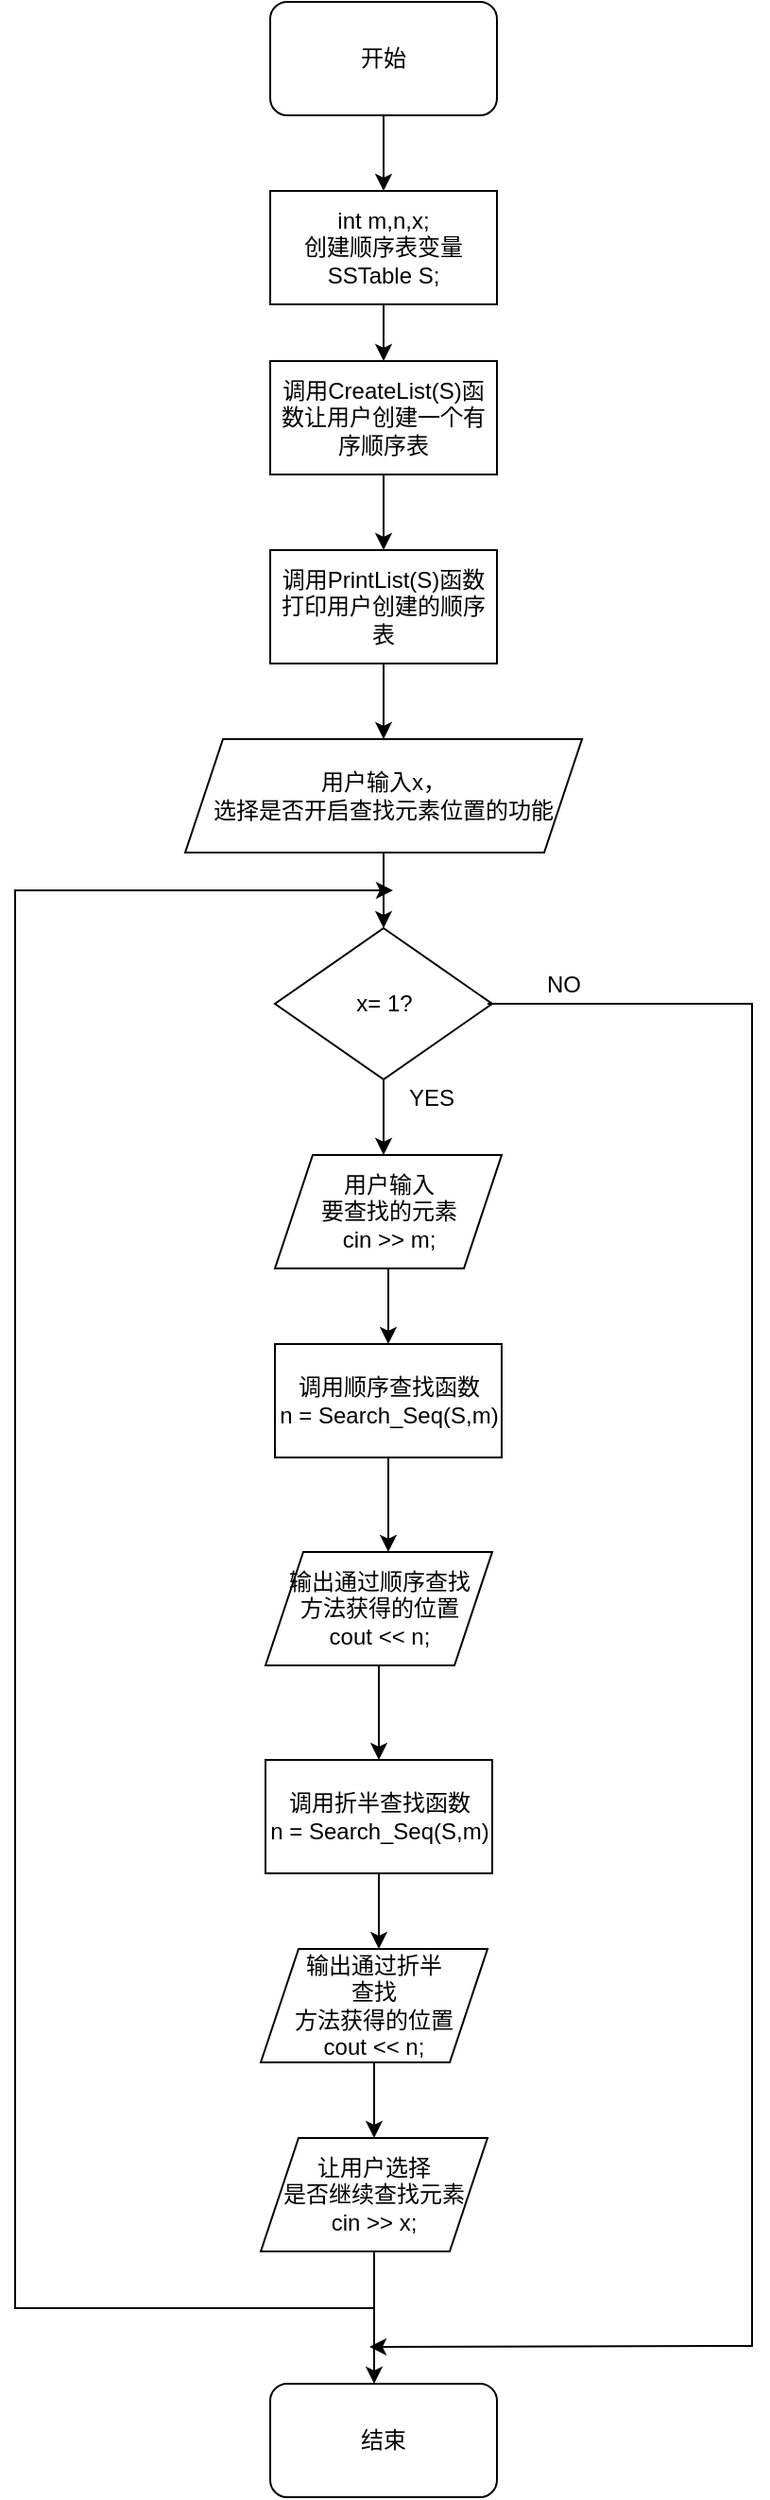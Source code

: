 <mxfile version="18.0.3" type="github" pages="2">
  <diagram id="hX0cLLhsIg15vovOlAri" name="Page-1">
    <mxGraphModel dx="509" dy="516" grid="1" gridSize="10" guides="1" tooltips="1" connect="1" arrows="1" fold="1" page="1" pageScale="1" pageWidth="850" pageHeight="1100" math="0" shadow="0">
      <root>
        <mxCell id="0" />
        <mxCell id="1" parent="0" />
        <mxCell id="_J3tpqTy27Nn0ZPneku6-3" value="" style="edgeStyle=orthogonalEdgeStyle;rounded=0;orthogonalLoop=1;jettySize=auto;html=1;" edge="1" parent="1" source="_J3tpqTy27Nn0ZPneku6-1">
          <mxGeometry relative="1" as="geometry">
            <mxPoint x="365" y="110" as="targetPoint" />
          </mxGeometry>
        </mxCell>
        <mxCell id="_J3tpqTy27Nn0ZPneku6-1" value="开始" style="rounded=1;whiteSpace=wrap;html=1;" vertex="1" parent="1">
          <mxGeometry x="305" y="10" width="120" height="60" as="geometry" />
        </mxCell>
        <mxCell id="_J3tpqTy27Nn0ZPneku6-6" value="" style="edgeStyle=orthogonalEdgeStyle;rounded=0;orthogonalLoop=1;jettySize=auto;html=1;" edge="1" parent="1" source="_J3tpqTy27Nn0ZPneku6-4" target="_J3tpqTy27Nn0ZPneku6-5">
          <mxGeometry relative="1" as="geometry" />
        </mxCell>
        <mxCell id="_J3tpqTy27Nn0ZPneku6-4" value="int m,n,x;&lt;br&gt;创建顺序表变量SSTable S;" style="rounded=0;whiteSpace=wrap;html=1;" vertex="1" parent="1">
          <mxGeometry x="305" y="110" width="120" height="60" as="geometry" />
        </mxCell>
        <mxCell id="_J3tpqTy27Nn0ZPneku6-8" value="" style="edgeStyle=orthogonalEdgeStyle;rounded=0;orthogonalLoop=1;jettySize=auto;html=1;" edge="1" parent="1" source="_J3tpqTy27Nn0ZPneku6-5" target="_J3tpqTy27Nn0ZPneku6-7">
          <mxGeometry relative="1" as="geometry" />
        </mxCell>
        <mxCell id="_J3tpqTy27Nn0ZPneku6-5" value="调用CreateList(S)函数让用户创建一个有序顺序表" style="rounded=0;whiteSpace=wrap;html=1;" vertex="1" parent="1">
          <mxGeometry x="305" y="200" width="120" height="60" as="geometry" />
        </mxCell>
        <mxCell id="_J3tpqTy27Nn0ZPneku6-10" value="" style="edgeStyle=orthogonalEdgeStyle;rounded=0;orthogonalLoop=1;jettySize=auto;html=1;" edge="1" parent="1" source="_J3tpqTy27Nn0ZPneku6-7">
          <mxGeometry relative="1" as="geometry">
            <mxPoint x="365" y="400" as="targetPoint" />
          </mxGeometry>
        </mxCell>
        <mxCell id="_J3tpqTy27Nn0ZPneku6-7" value="调用PrintList(S)函数打印用户创建的顺序表" style="rounded=0;whiteSpace=wrap;html=1;" vertex="1" parent="1">
          <mxGeometry x="305" y="300" width="120" height="60" as="geometry" />
        </mxCell>
        <mxCell id="_J3tpqTy27Nn0ZPneku6-13" value="" style="edgeStyle=orthogonalEdgeStyle;rounded=0;orthogonalLoop=1;jettySize=auto;html=1;" edge="1" parent="1" source="_J3tpqTy27Nn0ZPneku6-11" target="_J3tpqTy27Nn0ZPneku6-12">
          <mxGeometry relative="1" as="geometry" />
        </mxCell>
        <mxCell id="_J3tpqTy27Nn0ZPneku6-11" value="用户输入x，&lt;br&gt;选择是否开启查找元素位置的功能" style="shape=parallelogram;perimeter=parallelogramPerimeter;whiteSpace=wrap;html=1;fixedSize=1;" vertex="1" parent="1">
          <mxGeometry x="260" y="400" width="210" height="60" as="geometry" />
        </mxCell>
        <mxCell id="_J3tpqTy27Nn0ZPneku6-15" value="" style="edgeStyle=orthogonalEdgeStyle;rounded=0;orthogonalLoop=1;jettySize=auto;html=1;" edge="1" parent="1" source="_J3tpqTy27Nn0ZPneku6-12">
          <mxGeometry relative="1" as="geometry">
            <mxPoint x="365" y="620" as="targetPoint" />
          </mxGeometry>
        </mxCell>
        <mxCell id="_J3tpqTy27Nn0ZPneku6-12" value="x= 1?" style="rhombus;whiteSpace=wrap;html=1;" vertex="1" parent="1">
          <mxGeometry x="307.5" y="500" width="115" height="80" as="geometry" />
        </mxCell>
        <mxCell id="_J3tpqTy27Nn0ZPneku6-18" value="" style="edgeStyle=orthogonalEdgeStyle;rounded=0;orthogonalLoop=1;jettySize=auto;html=1;" edge="1" parent="1" source="_J3tpqTy27Nn0ZPneku6-16" target="_J3tpqTy27Nn0ZPneku6-17">
          <mxGeometry relative="1" as="geometry" />
        </mxCell>
        <mxCell id="_J3tpqTy27Nn0ZPneku6-16" value="用户输入&lt;br&gt;要查找的元素&lt;br&gt;cin &amp;gt;&amp;gt; m;" style="shape=parallelogram;perimeter=parallelogramPerimeter;whiteSpace=wrap;html=1;fixedSize=1;" vertex="1" parent="1">
          <mxGeometry x="307.5" y="620" width="120" height="60" as="geometry" />
        </mxCell>
        <mxCell id="_J3tpqTy27Nn0ZPneku6-20" value="" style="edgeStyle=orthogonalEdgeStyle;rounded=0;orthogonalLoop=1;jettySize=auto;html=1;" edge="1" parent="1" source="_J3tpqTy27Nn0ZPneku6-17">
          <mxGeometry relative="1" as="geometry">
            <mxPoint x="367.5" y="830" as="targetPoint" />
          </mxGeometry>
        </mxCell>
        <mxCell id="_J3tpqTy27Nn0ZPneku6-17" value="调用顺序查找函数&lt;br&gt;n = Search_Seq(S,m)" style="whiteSpace=wrap;html=1;" vertex="1" parent="1">
          <mxGeometry x="307.5" y="720" width="120" height="60" as="geometry" />
        </mxCell>
        <mxCell id="_J3tpqTy27Nn0ZPneku6-23" value="" style="edgeStyle=orthogonalEdgeStyle;rounded=0;orthogonalLoop=1;jettySize=auto;html=1;" edge="1" parent="1" source="_J3tpqTy27Nn0ZPneku6-21" target="_J3tpqTy27Nn0ZPneku6-22">
          <mxGeometry relative="1" as="geometry" />
        </mxCell>
        <mxCell id="_J3tpqTy27Nn0ZPneku6-21" value="输出通过顺序查找&lt;br&gt;方法获得的位置&lt;br&gt;cout &amp;lt;&amp;lt; n;" style="shape=parallelogram;perimeter=parallelogramPerimeter;whiteSpace=wrap;html=1;fixedSize=1;" vertex="1" parent="1">
          <mxGeometry x="302.5" y="830" width="120" height="60" as="geometry" />
        </mxCell>
        <mxCell id="_J3tpqTy27Nn0ZPneku6-25" value="" style="edgeStyle=orthogonalEdgeStyle;rounded=0;orthogonalLoop=1;jettySize=auto;html=1;" edge="1" parent="1" source="_J3tpqTy27Nn0ZPneku6-22">
          <mxGeometry relative="1" as="geometry">
            <mxPoint x="362.5" y="1040" as="targetPoint" />
          </mxGeometry>
        </mxCell>
        <mxCell id="_J3tpqTy27Nn0ZPneku6-22" value="&lt;span style=&quot;&quot;&gt;调用折半查找函数&lt;br&gt;n = Search_Seq(S,m)&lt;/span&gt;" style="whiteSpace=wrap;html=1;" vertex="1" parent="1">
          <mxGeometry x="302.5" y="940" width="120" height="60" as="geometry" />
        </mxCell>
        <mxCell id="_J3tpqTy27Nn0ZPneku6-28" value="" style="edgeStyle=orthogonalEdgeStyle;rounded=0;orthogonalLoop=1;jettySize=auto;html=1;" edge="1" parent="1" source="_J3tpqTy27Nn0ZPneku6-26" target="_J3tpqTy27Nn0ZPneku6-27">
          <mxGeometry relative="1" as="geometry" />
        </mxCell>
        <mxCell id="_J3tpqTy27Nn0ZPneku6-26" value="&lt;span style=&quot;&quot;&gt;输出通过折半&lt;br&gt;查找&lt;/span&gt;&lt;br style=&quot;&quot;&gt;&lt;span style=&quot;&quot;&gt;方法获得的位置&lt;/span&gt;&lt;br style=&quot;&quot;&gt;&lt;span style=&quot;&quot;&gt;cout &amp;lt;&amp;lt; n;&lt;/span&gt;" style="shape=parallelogram;perimeter=parallelogramPerimeter;whiteSpace=wrap;html=1;fixedSize=1;" vertex="1" parent="1">
          <mxGeometry x="300" y="1040" width="120" height="60" as="geometry" />
        </mxCell>
        <mxCell id="_J3tpqTy27Nn0ZPneku6-30" value="" style="edgeStyle=orthogonalEdgeStyle;rounded=0;orthogonalLoop=1;jettySize=auto;html=1;" edge="1" parent="1" source="_J3tpqTy27Nn0ZPneku6-27">
          <mxGeometry relative="1" as="geometry">
            <mxPoint x="360" y="1270" as="targetPoint" />
          </mxGeometry>
        </mxCell>
        <mxCell id="_J3tpqTy27Nn0ZPneku6-27" value="让用户选择&lt;br&gt;是否继续查找元素&lt;br&gt;cin &amp;gt;&amp;gt; x;" style="shape=parallelogram;perimeter=parallelogramPerimeter;whiteSpace=wrap;html=1;fixedSize=1;" vertex="1" parent="1">
          <mxGeometry x="300" y="1140" width="120" height="60" as="geometry" />
        </mxCell>
        <mxCell id="_J3tpqTy27Nn0ZPneku6-31" value="" style="endArrow=classic;html=1;rounded=0;" edge="1" parent="1">
          <mxGeometry width="50" height="50" relative="1" as="geometry">
            <mxPoint x="360" y="1230" as="sourcePoint" />
            <mxPoint x="370" y="480" as="targetPoint" />
            <Array as="points">
              <mxPoint x="170" y="1230" />
              <mxPoint x="170" y="480" />
            </Array>
          </mxGeometry>
        </mxCell>
        <mxCell id="_J3tpqTy27Nn0ZPneku6-32" value="YES" style="text;html=1;resizable=0;autosize=1;align=center;verticalAlign=middle;points=[];fillColor=none;strokeColor=none;rounded=0;" vertex="1" parent="1">
          <mxGeometry x="370" y="580" width="40" height="20" as="geometry" />
        </mxCell>
        <mxCell id="_J3tpqTy27Nn0ZPneku6-35" value="结束" style="rounded=1;whiteSpace=wrap;html=1;" vertex="1" parent="1">
          <mxGeometry x="305" y="1270" width="120" height="60" as="geometry" />
        </mxCell>
        <mxCell id="_J3tpqTy27Nn0ZPneku6-36" value="" style="endArrow=classic;html=1;rounded=0;" edge="1" parent="1">
          <mxGeometry width="50" height="50" relative="1" as="geometry">
            <mxPoint x="420" y="540" as="sourcePoint" />
            <mxPoint x="357.5" y="1250.5" as="targetPoint" />
            <Array as="points">
              <mxPoint x="560" y="540" />
              <mxPoint x="560" y="740" />
              <mxPoint x="560" y="1000" />
              <mxPoint x="560" y="1250" />
            </Array>
          </mxGeometry>
        </mxCell>
        <mxCell id="_J3tpqTy27Nn0ZPneku6-37" value="NO" style="text;html=1;resizable=0;autosize=1;align=center;verticalAlign=middle;points=[];fillColor=none;strokeColor=none;rounded=0;" vertex="1" parent="1">
          <mxGeometry x="445" y="520" width="30" height="20" as="geometry" />
        </mxCell>
      </root>
    </mxGraphModel>
  </diagram>
  <diagram id="H4FP1YFkE6Yox1v6jNgQ" name="Page-2">
    <mxGraphModel dx="1278" dy="468" grid="1" gridSize="10" guides="1" tooltips="1" connect="1" arrows="1" fold="1" page="1" pageScale="1" pageWidth="850" pageHeight="1100" math="0" shadow="0">
      <root>
        <mxCell id="0" />
        <mxCell id="1" parent="0" />
        <mxCell id="zdv2PLglzBEC93wlYgOo-3" value="" style="edgeStyle=orthogonalEdgeStyle;rounded=0;orthogonalLoop=1;jettySize=auto;html=1;" edge="1" parent="1" source="zdv2PLglzBEC93wlYgOo-1">
          <mxGeometry relative="1" as="geometry">
            <mxPoint x="365" y="110" as="targetPoint" />
          </mxGeometry>
        </mxCell>
        <mxCell id="zdv2PLglzBEC93wlYgOo-1" value="开始" style="rounded=1;whiteSpace=wrap;html=1;" vertex="1" parent="1">
          <mxGeometry x="305" y="10" width="120" height="60" as="geometry" />
        </mxCell>
        <mxCell id="zdv2PLglzBEC93wlYgOo-6" value="" style="edgeStyle=orthogonalEdgeStyle;rounded=0;orthogonalLoop=1;jettySize=auto;html=1;" edge="1" parent="1" source="zdv2PLglzBEC93wlYgOo-4" target="zdv2PLglzBEC93wlYgOo-5">
          <mxGeometry relative="1" as="geometry" />
        </mxCell>
        <mxCell id="zdv2PLglzBEC93wlYgOo-4" value="用户输入预设&lt;br&gt;的内存大小&lt;br&gt;cin &amp;gt;&amp;gt; area" style="shape=parallelogram;perimeter=parallelogramPerimeter;whiteSpace=wrap;html=1;fixedSize=1;" vertex="1" parent="1">
          <mxGeometry x="305" y="110" width="120" height="60" as="geometry" />
        </mxCell>
        <mxCell id="zdv2PLglzBEC93wlYgOo-8" value="" style="edgeStyle=orthogonalEdgeStyle;rounded=0;orthogonalLoop=1;jettySize=auto;html=1;" edge="1" parent="1" source="zdv2PLglzBEC93wlYgOo-5">
          <mxGeometry relative="1" as="geometry">
            <mxPoint x="365" y="340" as="targetPoint" />
          </mxGeometry>
        </mxCell>
        <mxCell id="zdv2PLglzBEC93wlYgOo-5" value="area &amp;lt;= 0?" style="rhombus;whiteSpace=wrap;html=1;" vertex="1" parent="1">
          <mxGeometry x="302.5" y="210" width="125" height="80" as="geometry" />
        </mxCell>
        <mxCell id="zdv2PLglzBEC93wlYgOo-10" value="" style="endArrow=classic;html=1;rounded=0;" edge="1" parent="1">
          <mxGeometry width="50" height="50" relative="1" as="geometry">
            <mxPoint x="305" y="250" as="sourcePoint" />
            <mxPoint x="370" y="90" as="targetPoint" />
            <Array as="points">
              <mxPoint x="270" y="249.5" />
              <mxPoint x="270" y="90" />
            </Array>
          </mxGeometry>
        </mxCell>
        <mxCell id="zdv2PLglzBEC93wlYgOo-11" value="YES" style="text;html=1;resizable=0;autosize=1;align=center;verticalAlign=middle;points=[];fillColor=none;strokeColor=none;rounded=0;" vertex="1" parent="1">
          <mxGeometry x="270" y="220" width="40" height="20" as="geometry" />
        </mxCell>
        <mxCell id="zdv2PLglzBEC93wlYgOo-12" value="NO" style="text;html=1;resizable=0;autosize=1;align=center;verticalAlign=middle;points=[];fillColor=none;strokeColor=none;rounded=0;" vertex="1" parent="1">
          <mxGeometry x="365" y="300" width="30" height="20" as="geometry" />
        </mxCell>
        <mxCell id="zdv2PLglzBEC93wlYgOo-15" value="" style="edgeStyle=orthogonalEdgeStyle;rounded=0;orthogonalLoop=1;jettySize=auto;html=1;" edge="1" parent="1" source="zdv2PLglzBEC93wlYgOo-13" target="zdv2PLglzBEC93wlYgOo-14">
          <mxGeometry relative="1" as="geometry" />
        </mxCell>
        <mxCell id="zdv2PLglzBEC93wlYgOo-13" value="用户输入选择的动态分区算法&lt;br&gt;1.FFA&lt;br&gt;2.BFA&lt;br&gt;0:EXIT&lt;br&gt;cin &amp;gt; ch;" style="shape=parallelogram;perimeter=parallelogramPerimeter;whiteSpace=wrap;html=1;fixedSize=1;" vertex="1" parent="1">
          <mxGeometry x="220" y="340" width="280" height="80" as="geometry" />
        </mxCell>
        <mxCell id="zdv2PLglzBEC93wlYgOo-17" value="" style="edgeStyle=orthogonalEdgeStyle;rounded=0;orthogonalLoop=1;jettySize=auto;html=1;" edge="1" parent="1" source="zdv2PLglzBEC93wlYgOo-14" target="zdv2PLglzBEC93wlYgOo-16">
          <mxGeometry relative="1" as="geometry" />
        </mxCell>
        <mxCell id="zdv2PLglzBEC93wlYgOo-14" value="ch == 0?" style="rhombus;whiteSpace=wrap;html=1;" vertex="1" parent="1">
          <mxGeometry x="300" y="470" width="120" height="80" as="geometry" />
        </mxCell>
        <mxCell id="zdv2PLglzBEC93wlYgOo-64" value="" style="edgeStyle=orthogonalEdgeStyle;rounded=0;orthogonalLoop=1;jettySize=auto;html=1;" edge="1" parent="1" source="zdv2PLglzBEC93wlYgOo-16" target="zdv2PLglzBEC93wlYgOo-22">
          <mxGeometry relative="1" as="geometry" />
        </mxCell>
        <mxCell id="zdv2PLglzBEC93wlYgOo-16" value="调用Init(area)函数&lt;br&gt;初始化内存区域" style="whiteSpace=wrap;html=1;" vertex="1" parent="1">
          <mxGeometry x="300" y="610" width="120" height="60" as="geometry" />
        </mxCell>
        <mxCell id="zdv2PLglzBEC93wlYgOo-25" value="" style="edgeStyle=orthogonalEdgeStyle;rounded=0;orthogonalLoop=1;jettySize=auto;html=1;" edge="1" parent="1" source="zdv2PLglzBEC93wlYgOo-22" target="zdv2PLglzBEC93wlYgOo-24">
          <mxGeometry relative="1" as="geometry" />
        </mxCell>
        <mxCell id="zdv2PLglzBEC93wlYgOo-22" value="用户输入自己想要进行的操作&lt;br&gt;1.分配&lt;br&gt;2.回收&lt;br&gt;3.查看&lt;br&gt;0.退出&lt;br&gt;cin &amp;gt;&amp;gt; choice;" style="shape=parallelogram;perimeter=parallelogramPerimeter;whiteSpace=wrap;html=1;fixedSize=1;" vertex="1" parent="1">
          <mxGeometry x="225" y="770" width="270" height="90" as="geometry" />
        </mxCell>
        <mxCell id="zdv2PLglzBEC93wlYgOo-27" value="" style="edgeStyle=orthogonalEdgeStyle;rounded=0;orthogonalLoop=1;jettySize=auto;html=1;" edge="1" parent="1" source="zdv2PLglzBEC93wlYgOo-24" target="zdv2PLglzBEC93wlYgOo-26">
          <mxGeometry relative="1" as="geometry" />
        </mxCell>
        <mxCell id="zdv2PLglzBEC93wlYgOo-34" value="" style="edgeStyle=orthogonalEdgeStyle;rounded=0;orthogonalLoop=1;jettySize=auto;html=1;" edge="1" parent="1" source="zdv2PLglzBEC93wlYgOo-24" target="zdv2PLglzBEC93wlYgOo-33">
          <mxGeometry relative="1" as="geometry" />
        </mxCell>
        <mxCell id="zdv2PLglzBEC93wlYgOo-24" value="choice == 1?" style="rhombus;whiteSpace=wrap;html=1;" vertex="1" parent="1">
          <mxGeometry x="305" y="950" width="110" height="80" as="geometry" />
        </mxCell>
        <mxCell id="zdv2PLglzBEC93wlYgOo-30" value="" style="edgeStyle=orthogonalEdgeStyle;rounded=0;orthogonalLoop=1;jettySize=auto;html=1;" edge="1" parent="1" source="zdv2PLglzBEC93wlYgOo-26" target="zdv2PLglzBEC93wlYgOo-29">
          <mxGeometry relative="1" as="geometry" />
        </mxCell>
        <mxCell id="zdv2PLglzBEC93wlYgOo-26" value="让用户输入&lt;br&gt;进程个数&lt;br&gt;cin &amp;gt;&amp;gt; num;" style="shape=parallelogram;perimeter=parallelogramPerimeter;whiteSpace=wrap;html=1;fixedSize=1;" vertex="1" parent="1">
          <mxGeometry x="300" y="1080" width="120" height="60" as="geometry" />
        </mxCell>
        <mxCell id="zdv2PLglzBEC93wlYgOo-28" value="YES" style="text;html=1;resizable=0;autosize=1;align=center;verticalAlign=middle;points=[];fillColor=none;strokeColor=none;rounded=0;" vertex="1" parent="1">
          <mxGeometry x="310" y="1040" width="40" height="20" as="geometry" />
        </mxCell>
        <mxCell id="zdv2PLglzBEC93wlYgOo-32" value="" style="edgeStyle=orthogonalEdgeStyle;rounded=0;orthogonalLoop=1;jettySize=auto;html=1;" edge="1" parent="1" source="zdv2PLglzBEC93wlYgOo-29" target="zdv2PLglzBEC93wlYgOo-31">
          <mxGeometry relative="1" as="geometry" />
        </mxCell>
        <mxCell id="zdv2PLglzBEC93wlYgOo-29" value="调用Assign（ch）函数为每个进程分配空间" style="whiteSpace=wrap;html=1;" vertex="1" parent="1">
          <mxGeometry x="300" y="1180" width="120" height="60" as="geometry" />
        </mxCell>
        <mxCell id="zdv2PLglzBEC93wlYgOo-31" value="结束" style="rounded=1;whiteSpace=wrap;html=1;" vertex="1" parent="1">
          <mxGeometry x="300" y="1350" width="120" height="60" as="geometry" />
        </mxCell>
        <mxCell id="zdv2PLglzBEC93wlYgOo-37" value="" style="edgeStyle=orthogonalEdgeStyle;rounded=0;orthogonalLoop=1;jettySize=auto;html=1;" edge="1" parent="1" source="zdv2PLglzBEC93wlYgOo-33">
          <mxGeometry relative="1" as="geometry">
            <mxPoint x="545" y="1070" as="targetPoint" />
          </mxGeometry>
        </mxCell>
        <mxCell id="zdv2PLglzBEC93wlYgOo-45" value="" style="edgeStyle=orthogonalEdgeStyle;rounded=0;orthogonalLoop=1;jettySize=auto;html=1;" edge="1" parent="1" source="zdv2PLglzBEC93wlYgOo-33" target="zdv2PLglzBEC93wlYgOo-44">
          <mxGeometry relative="1" as="geometry" />
        </mxCell>
        <mxCell id="zdv2PLglzBEC93wlYgOo-33" value="choice == 2?" style="rhombus;whiteSpace=wrap;html=1;" vertex="1" parent="1">
          <mxGeometry x="490" y="950" width="110" height="80" as="geometry" />
        </mxCell>
        <mxCell id="zdv2PLglzBEC93wlYgOo-35" value="NO" style="text;html=1;resizable=0;autosize=1;align=center;verticalAlign=middle;points=[];fillColor=none;strokeColor=none;rounded=0;" vertex="1" parent="1">
          <mxGeometry x="425" y="960" width="30" height="20" as="geometry" />
        </mxCell>
        <mxCell id="zdv2PLglzBEC93wlYgOo-40" value="" style="edgeStyle=orthogonalEdgeStyle;rounded=0;orthogonalLoop=1;jettySize=auto;html=1;" edge="1" parent="1" source="zdv2PLglzBEC93wlYgOo-38" target="zdv2PLglzBEC93wlYgOo-39">
          <mxGeometry relative="1" as="geometry" />
        </mxCell>
        <mxCell id="zdv2PLglzBEC93wlYgOo-38" value="让用户输入想要&lt;br&gt;释放的分区的分区号&lt;br&gt;cin &amp;gt;&amp;gt; ID;" style="shape=parallelogram;perimeter=parallelogramPerimeter;whiteSpace=wrap;html=1;fixedSize=1;" vertex="1" parent="1">
          <mxGeometry x="470" y="1070" width="150" height="60" as="geometry" />
        </mxCell>
        <mxCell id="zdv2PLglzBEC93wlYgOo-42" value="" style="edgeStyle=orthogonalEdgeStyle;rounded=0;orthogonalLoop=1;jettySize=auto;html=1;" edge="1" parent="1" source="zdv2PLglzBEC93wlYgOo-39">
          <mxGeometry relative="1" as="geometry">
            <mxPoint x="360" y="1260" as="targetPoint" />
            <Array as="points">
              <mxPoint x="545" y="1260" />
            </Array>
          </mxGeometry>
        </mxCell>
        <mxCell id="zdv2PLglzBEC93wlYgOo-39" value="调用Free(ID)函数释放ID对应的内存分区" style="whiteSpace=wrap;html=1;" vertex="1" parent="1">
          <mxGeometry x="485" y="1170" width="120" height="60" as="geometry" />
        </mxCell>
        <mxCell id="zdv2PLglzBEC93wlYgOo-43" value="YES" style="text;html=1;resizable=0;autosize=1;align=center;verticalAlign=middle;points=[];fillColor=none;strokeColor=none;rounded=0;" vertex="1" parent="1">
          <mxGeometry x="500" y="1030" width="40" height="20" as="geometry" />
        </mxCell>
        <mxCell id="zdv2PLglzBEC93wlYgOo-47" value="" style="edgeStyle=orthogonalEdgeStyle;rounded=0;orthogonalLoop=1;jettySize=auto;html=1;" edge="1" parent="1" source="zdv2PLglzBEC93wlYgOo-44" target="zdv2PLglzBEC93wlYgOo-46">
          <mxGeometry relative="1" as="geometry" />
        </mxCell>
        <mxCell id="zdv2PLglzBEC93wlYgOo-53" value="" style="edgeStyle=orthogonalEdgeStyle;rounded=0;orthogonalLoop=1;jettySize=auto;html=1;" edge="1" parent="1" source="zdv2PLglzBEC93wlYgOo-44" target="zdv2PLglzBEC93wlYgOo-52">
          <mxGeometry relative="1" as="geometry" />
        </mxCell>
        <mxCell id="zdv2PLglzBEC93wlYgOo-44" value="choice == 3?" style="rhombus;whiteSpace=wrap;html=1;" vertex="1" parent="1">
          <mxGeometry x="660" y="950" width="110" height="80" as="geometry" />
        </mxCell>
        <mxCell id="zdv2PLglzBEC93wlYgOo-49" value="" style="edgeStyle=orthogonalEdgeStyle;rounded=0;orthogonalLoop=1;jettySize=auto;html=1;" edge="1" parent="1" source="zdv2PLglzBEC93wlYgOo-46">
          <mxGeometry relative="1" as="geometry">
            <mxPoint x="360" y="1280" as="targetPoint" />
            <Array as="points">
              <mxPoint x="715" y="1280" />
            </Array>
          </mxGeometry>
        </mxCell>
        <mxCell id="zdv2PLglzBEC93wlYgOo-46" value="调用Show()函数显示当前内存的分配情况" style="whiteSpace=wrap;html=1;" vertex="1" parent="1">
          <mxGeometry x="655" y="1070" width="120" height="60" as="geometry" />
        </mxCell>
        <mxCell id="zdv2PLglzBEC93wlYgOo-55" value="" style="edgeStyle=orthogonalEdgeStyle;rounded=0;orthogonalLoop=1;jettySize=auto;html=1;" edge="1" parent="1" source="zdv2PLglzBEC93wlYgOo-52">
          <mxGeometry relative="1" as="geometry">
            <mxPoint x="360" y="1300" as="targetPoint" />
            <Array as="points">
              <mxPoint x="875" y="1300" />
              <mxPoint x="360" y="1300" />
            </Array>
          </mxGeometry>
        </mxCell>
        <mxCell id="zdv2PLglzBEC93wlYgOo-52" value="choice == 0?" style="rhombus;whiteSpace=wrap;html=1;" vertex="1" parent="1">
          <mxGeometry x="820" y="950" width="110" height="80" as="geometry" />
        </mxCell>
        <mxCell id="zdv2PLglzBEC93wlYgOo-56" value="YES" style="text;html=1;resizable=0;autosize=1;align=center;verticalAlign=middle;points=[];fillColor=none;strokeColor=none;rounded=0;" vertex="1" parent="1">
          <mxGeometry x="680" y="1030" width="40" height="20" as="geometry" />
        </mxCell>
        <mxCell id="zdv2PLglzBEC93wlYgOo-57" value="YES" style="text;html=1;resizable=0;autosize=1;align=center;verticalAlign=middle;points=[];fillColor=none;strokeColor=none;rounded=0;" vertex="1" parent="1">
          <mxGeometry x="830" y="1040" width="40" height="20" as="geometry" />
        </mxCell>
        <mxCell id="zdv2PLglzBEC93wlYgOo-58" value="NO" style="text;html=1;resizable=0;autosize=1;align=center;verticalAlign=middle;points=[];fillColor=none;strokeColor=none;rounded=0;" vertex="1" parent="1">
          <mxGeometry x="620" y="960" width="30" height="20" as="geometry" />
        </mxCell>
        <mxCell id="zdv2PLglzBEC93wlYgOo-59" value="NO" style="text;html=1;resizable=0;autosize=1;align=center;verticalAlign=middle;points=[];fillColor=none;strokeColor=none;rounded=0;" vertex="1" parent="1">
          <mxGeometry x="790" y="960" width="30" height="20" as="geometry" />
        </mxCell>
        <mxCell id="zdv2PLglzBEC93wlYgOo-60" value="NO" style="text;html=1;resizable=0;autosize=1;align=center;verticalAlign=middle;points=[];fillColor=none;strokeColor=none;rounded=0;" vertex="1" parent="1">
          <mxGeometry x="375" y="560" width="30" height="20" as="geometry" />
        </mxCell>
        <mxCell id="zdv2PLglzBEC93wlYgOo-61" value="" style="endArrow=classic;html=1;rounded=0;exitX=0;exitY=0.5;exitDx=0;exitDy=0;" edge="1" parent="1" source="zdv2PLglzBEC93wlYgOo-14">
          <mxGeometry width="50" height="50" relative="1" as="geometry">
            <mxPoint x="180" y="530" as="sourcePoint" />
            <mxPoint x="360" y="1310" as="targetPoint" />
            <Array as="points">
              <mxPoint x="150" y="510" />
              <mxPoint x="150" y="1310" />
            </Array>
          </mxGeometry>
        </mxCell>
        <mxCell id="zdv2PLglzBEC93wlYgOo-62" value="YES" style="text;html=1;resizable=0;autosize=1;align=center;verticalAlign=middle;points=[];fillColor=none;strokeColor=none;rounded=0;" vertex="1" parent="1">
          <mxGeometry x="240" y="490" width="40" height="20" as="geometry" />
        </mxCell>
      </root>
    </mxGraphModel>
  </diagram>
</mxfile>
